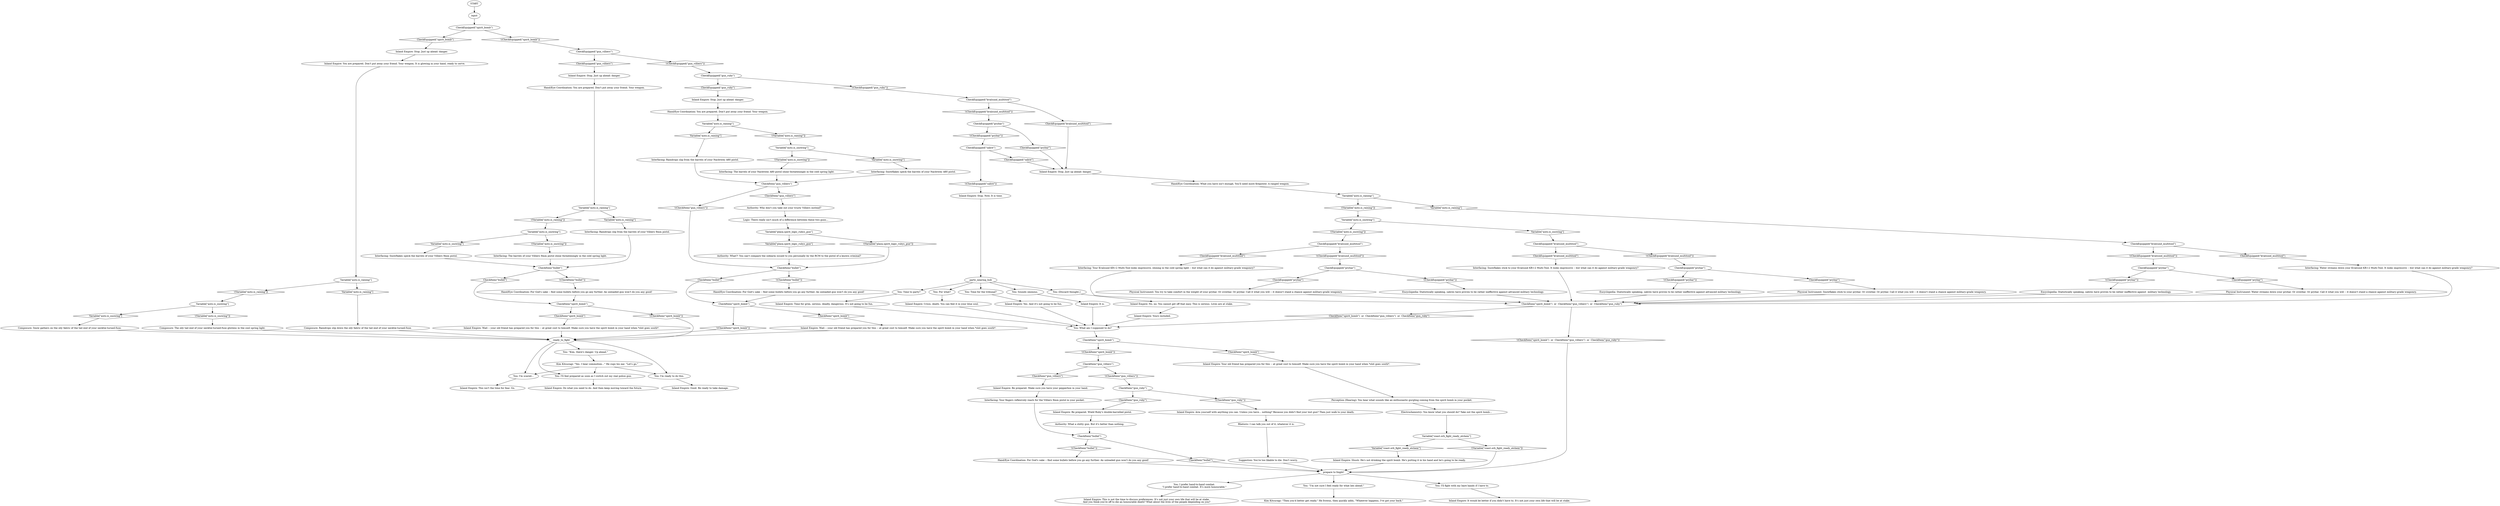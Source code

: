 # PLAZA ORB / spirit bomb ready
# A thought orb to pop up just before the Mercenary Tribunal
# ==================================================
digraph G {
	  0 [label="START"];
	  1 [label="input"];
	  2 [label="Rhetoric: I can talk you out of it, whatever it is."];
	  3 [label="Hand/Eye Coordination: You are prepared. Don't put away your friend. Your weapon."];
	  4 [label="Variable[\"auto.is_snowing\"]"];
	  5 [label="Variable[\"auto.is_snowing\"]", shape=diamond];
	  6 [label="!(Variable[\"auto.is_snowing\"])", shape=diamond];
	  7 [label="Interfacing: Snowflakes speck the barrels of your Nachtwey A80 pistol."];
	  8 [label="Inland Empire: Good. Be ready to take damage."];
	  9 [label="CheckEquipped(\"kvalsund_multitool\")"];
	  10 [label="CheckEquipped(\"kvalsund_multitool\")", shape=diamond];
	  11 [label="!(CheckEquipped(\"kvalsund_multitool\"))", shape=diamond];
	  12 [label="Physical Instrument: Snowflakes stick to your prybar. Or crowbar. Or prybar. Call it what you will -- it doesn't stand a chance against military-grade weaponry."];
	  13 [label="Inland Empire: Stop. Now. It is time."];
	  14 [label="CheckItem(\"spirit_bomb\")"];
	  15 [label="CheckItem(\"spirit_bomb\")", shape=diamond];
	  16 [label="!(CheckItem(\"spirit_bomb\"))", shape=diamond];
	  17 [label="Inland Empire: You are prepared. Don't put away your friend. Your weapon. It is glowing in your hand, ready to serve."];
	  18 [label="Composure: The oily tail end of your necktie-turned-fuse glistens in the cool spring light."];
	  19 [label="CheckItem(\"gun_villiers\")"];
	  20 [label="CheckItem(\"gun_villiers\")", shape=diamond];
	  21 [label="!(CheckItem(\"gun_villiers\"))", shape=diamond];
	  22 [label="Physical Instrument: Water streams down your prybar. Or crowbar. Or prybar. Call it what you will -- it doesn't stand a chance against military-grade weaponry."];
	  23 [label="Physical Instrument: You try to take comfort in the weight of your prybar. Or crowbar. Or prybar. Call it what you will -- it doesn't stand a chance against military-grade weaponry."];
	  24 [label="Kim Kitsuragi: \"Then you'd better get ready.\" He frowns, then quickly adds, \"Whatever happens, I've got your back.\""];
	  25 [label="Inland Empire: Your old friend has prepared you for this -- at great cost to himself. Make sure you have the spirit bomb in your hand when *shit goes south*."];
	  26 [label="Suggestion: You're too likable to die. Don't worry."];
	  27 [label="Inland Empire: Stop. Just up ahead: danger."];
	  28 [label="Authority: What?! You can't compare the sidearm issued to you personally by the RCM to the pistol of a known criminal?"];
	  29 [label="CheckItem(\"spirit_bomb\")"];
	  30 [label="CheckItem(\"spirit_bomb\")", shape=diamond];
	  31 [label="!(CheckItem(\"spirit_bomb\"))", shape=diamond];
	  32 [label="CheckItem(\"bullet\")"];
	  33 [label="CheckItem(\"bullet\")", shape=diamond];
	  34 [label="!(CheckItem(\"bullet\"))", shape=diamond];
	  35 [label="Hand/Eye Coordination: You are prepared. Don't put away your friend. Your weapon."];
	  36 [label="Inland Empire: Crisis, death. You can feel it in your blue soul."];
	  37 [label="Composure: Snow gathers on the oily fabric of the tail end of your necktie-turned-fuse."];
	  38 [label="You: I'm ready to do this."];
	  39 [label="CheckEquipped(\"kvalsund_multitool\")"];
	  40 [label="CheckEquipped(\"kvalsund_multitool\")", shape=diamond];
	  41 [label="!(CheckEquipped(\"kvalsund_multitool\"))", shape=diamond];
	  42 [label="Interfacing: Your Kvalsund KR+2 Multi-Tool looks impressive, shining in the cold spring light -- but what can it do against military-grade weaponry?"];
	  43 [label="Inland Empire: Wait -- your old friend has prepared you for this -- at great cost to himself. Make sure you have the spirit bomb in your hand when *shit goes south*."];
	  44 [label="You: \"Kim, there's danger. Up ahead.\""];
	  45 [label="Interfacing: Snowflakes speck the barrels of your Villiers 9mm pistol."];
	  46 [label="CheckItem(\"gun_villiers\")"];
	  47 [label="CheckItem(\"gun_villiers\")", shape=diamond];
	  48 [label="!(CheckItem(\"gun_villiers\"))", shape=diamond];
	  49 [label="Logic: There really isn't much of a difference between these two guns..."];
	  50 [label="Variable[\"plaza.spirit_logic_rubys_gun\"]"];
	  51 [label="Variable[\"plaza.spirit_logic_rubys_gun\"]", shape=diamond];
	  52 [label="!(Variable[\"plaza.spirit_logic_rubys_gun\"])", shape=diamond];
	  53 [label="Inland Empire: This is not the time to discuss preferences. It's not just your own life that will be at stake.\nAnd you think you're off to die an honourable death? What about the lives of the people depending on you?"];
	  54 [label="You: Time for the tribunal?"];
	  55 [label="CheckEquipped(\"sabre\")"];
	  56 [label="CheckEquipped(\"sabre\")", shape=diamond];
	  57 [label="!(CheckEquipped(\"sabre\"))", shape=diamond];
	  58 [label="Interfacing: Raindrops slip from the barrels of your Villiers 9mm pistol."];
	  59 [label="You: [Discard thought.]"];
	  60 [label="Variable[\"auto.is_raining\"]"];
	  61 [label="Variable[\"auto.is_raining\"]", shape=diamond];
	  62 [label="!(Variable[\"auto.is_raining\"])", shape=diamond];
	  63 [label="Variable[\"auto.is_snowing\"]"];
	  64 [label="Variable[\"auto.is_snowing\"]", shape=diamond];
	  65 [label="!(Variable[\"auto.is_snowing\"])", shape=diamond];
	  66 [label="Inland Empire: It would be better if you didn't have to. It's not just your own life that will be at stake."];
	  67 [label="CheckItem(\"bullet\")"];
	  68 [label="CheckItem(\"bullet\")", shape=diamond];
	  69 [label="!(CheckItem(\"bullet\"))", shape=diamond];
	  70 [label="CheckItem(\"gun_ruby\")"];
	  71 [label="CheckItem(\"gun_ruby\")", shape=diamond];
	  72 [label="!(CheckItem(\"gun_ruby\"))", shape=diamond];
	  73 [label="Encyclopedia: Statistically speaking, sabres have proven to be rather ineffective against advanced military technology."];
	  74 [label="CheckItem(\"spirit_bomb\")  or  CheckItem(\"gun_villiers\")  or  CheckItem(\"gun_ruby\")"];
	  75 [label="CheckItem(\"spirit_bomb\")  or  CheckItem(\"gun_villiers\")  or  CheckItem(\"gun_ruby\")", shape=diamond];
	  76 [label="!(CheckItem(\"spirit_bomb\")  or  CheckItem(\"gun_villiers\")  or  CheckItem(\"gun_ruby\"))", shape=diamond];
	  77 [label="Variable[\"auto.is_raining\"]"];
	  78 [label="Variable[\"auto.is_raining\"]", shape=diamond];
	  79 [label="!(Variable[\"auto.is_raining\"])", shape=diamond];
	  80 [label="Inland Empire: Do what you need to do. And then keep moving toward the future."];
	  81 [label="You: I prefer hand-to-hand combat.\n\"I prefer hand-to-hand combat. It's more honourable.\""];
	  82 [label="Inland Empire: This isn't the time for fear. Go."];
	  83 [label="party_nearing_hub"];
	  84 [label="Electrochemistry: You know what you should do? Take out the spirit bomb..."];
	  85 [label="prepare to foight!"];
	  86 [label="You: Time to party?"];
	  87 [label="Inland Empire: Be prepared. Wield Ruby's double-barrelled pistol."];
	  88 [label="CheckEquipped(\"prybar\")"];
	  89 [label="CheckEquipped(\"prybar\")", shape=diamond];
	  90 [label="!(CheckEquipped(\"prybar\"))", shape=diamond];
	  91 [label="Perception (Hearing): You hear what sounds like an enthusiastic gurgling coming from the spirit bomb in your pocket."];
	  92 [label="Inland Empire: No, no. You cannot get off that easy. This is serious. Lives are at stake."];
	  93 [label="Kim Kitsuragi: \"Yes. I hear commotion...\" He cups his ear. \"Let's go.\""];
	  94 [label="CheckEquipped(\"prybar\")"];
	  95 [label="CheckEquipped(\"prybar\")", shape=diamond];
	  96 [label="!(CheckEquipped(\"prybar\"))", shape=diamond];
	  97 [label="You: I'm scared..."];
	  98 [label="CheckEquipped(\"spirit_bomb\")"];
	  99 [label="CheckEquipped(\"spirit_bomb\")", shape=diamond];
	  100 [label="!(CheckEquipped(\"spirit_bomb\"))", shape=diamond];
	  101 [label="Inland Empire: Stop. Just up ahead: danger."];
	  102 [label="Authority: What a shitty gun. But it's better than nothing."];
	  103 [label="Composure: Raindrops slip down the oily fabric of the tail end of your necktie-turned-fuse."];
	  105 [label="Hand/Eye Coordination: For God's sake -- find some bullets before you go any further. An unloaded gun won't do you any good!"];
	  106 [label="Inland Empire: Arm yourself with anything you can. Unless you have... nothing? Because you didn't find your lost gun? Then just walk to your death."];
	  107 [label="Inland Empire: Shush. He's not drinking the spirit bomb. He's putting it in his hand and he's going to be ready."];
	  108 [label="Authority: Why don't you take out your trusty Villiers instead?"];
	  109 [label="You: I'll feel prepared as soon as I switch out my real police gun."];
	  110 [label="CheckItem(\"bullet\")"];
	  111 [label="CheckItem(\"bullet\")", shape=diamond];
	  112 [label="!(CheckItem(\"bullet\"))", shape=diamond];
	  113 [label="Hand/Eye Coordination: For God's sake -- find some bullets before you go any further. An unloaded gun won't do you any good!"];
	  114 [label="Interfacing: Your fingers reflexively reach for the Villiers 9mm pistol in your pocket."];
	  115 [label="Interfacing: Raindrops slip from the barrels of your Nachtwey A80 pistol."];
	  116 [label="ready_to_fight"];
	  117 [label="CheckEquipped(\"gun_villiers\")"];
	  118 [label="CheckEquipped(\"gun_villiers\")", shape=diamond];
	  119 [label="!(CheckEquipped(\"gun_villiers\"))", shape=diamond];
	  120 [label="Hand/Eye Coordination: What you have isn't enough. You'll need more firepower. A ranged weapon."];
	  121 [label="CheckItem(\"spirit_bomb\")"];
	  122 [label="CheckItem(\"spirit_bomb\")", shape=diamond];
	  123 [label="!(CheckItem(\"spirit_bomb\"))", shape=diamond];
	  124 [label="Inland Empire: Wait -- your old friend has prepared you for this -- at great cost to himself. Make sure you have the spirit bomb in your hand when *shit goes south*."];
	  125 [label="Inland Empire: Yes. And it's not going to be fun."];
	  126 [label="Inland Empire: It is."];
	  127 [label="Variable[\"auto.is_raining\"]"];
	  128 [label="Variable[\"auto.is_raining\"]", shape=diamond];
	  129 [label="!(Variable[\"auto.is_raining\"])", shape=diamond];
	  130 [label="Variable[\"coast.orb_fight_ready_elchem\"]"];
	  131 [label="Variable[\"coast.orb_fight_ready_elchem\"]", shape=diamond];
	  132 [label="!(Variable[\"coast.orb_fight_ready_elchem\"])", shape=diamond];
	  133 [label="Interfacing: The barrels of your Villiers 9mm pistol shine threateningly in the cold spring light."];
	  134 [label="Interfacing: The barrels of your Nachtwey A80 pistol shine threateningly in the cold spring light."];
	  135 [label="Inland Empire: Stop. Just up ahead: danger."];
	  136 [label="Interfacing: Snowflakes stick to your Kvalsund KR+2 Multi-Tool. It looks impressive -- but what can it do against military-grade weaponry?"];
	  137 [label="You: \"I'm not sure I feel ready for what lies ahead.\""];
	  138 [label="You: I'll fight with my bare hands if I have to."];
	  139 [label="CheckEquipped(\"kvalsund_multitool\")"];
	  140 [label="CheckEquipped(\"kvalsund_multitool\")", shape=diamond];
	  141 [label="!(CheckEquipped(\"kvalsund_multitool\"))", shape=diamond];
	  142 [label="Inland Empire: Stop. Just up ahead: danger."];
	  143 [label="Encyclopedia: Statistically speaking, sabres have proven to be rather ineffective against advanced military technology."];
	  144 [label="Hand/Eye Coordination: For God's sake -- find some bullets before you go any further. An unloaded gun won't do you any good!"];
	  145 [label="Inland Empire: Be prepared. Make sure you have your pepperbox in your hand."];
	  146 [label="You: Sounds ominous."];
	  147 [label="You: For what?"];
	  148 [label="Inland Empire: Yours included."];
	  149 [label="CheckEquipped(\"prybar\")"];
	  150 [label="CheckEquipped(\"prybar\")", shape=diamond];
	  151 [label="!(CheckEquipped(\"prybar\"))", shape=diamond];
	  152 [label="Interfacing: Water streams down your Kvalsund KR+2 Multi-Tool. It looks impressive -- but what can it do against military-grade weaponry?"];
	  153 [label="Inland Empire: Time for grim, serious, deadly, dangerous. It's not going to be fun."];
	  154 [label="You: What am I supposed to do?"];
	  155 [label="CheckEquipped(\"gun_ruby\")"];
	  156 [label="CheckEquipped(\"gun_ruby\")", shape=diamond];
	  157 [label="!(CheckEquipped(\"gun_ruby\"))", shape=diamond];
	  158 [label="Variable[\"auto.is_snowing\"]"];
	  159 [label="Variable[\"auto.is_snowing\"]", shape=diamond];
	  160 [label="!(Variable[\"auto.is_snowing\"])", shape=diamond];
	  161 [label="CheckEquipped(\"prybar\")"];
	  162 [label="CheckEquipped(\"prybar\")", shape=diamond];
	  163 [label="!(CheckEquipped(\"prybar\"))", shape=diamond];
	  164 [label="Encyclopedia: Statistically speaking, sabres have proven to be rather ineffective against  military technology."];
	  165 [label="Variable[\"auto.is_snowing\"]"];
	  166 [label="Variable[\"auto.is_snowing\"]", shape=diamond];
	  167 [label="!(Variable[\"auto.is_snowing\"])", shape=diamond];
	  168 [label="Variable[\"auto.is_raining\"]"];
	  169 [label="Variable[\"auto.is_raining\"]", shape=diamond];
	  170 [label="!(Variable[\"auto.is_raining\"])", shape=diamond];
	  171 [label="CheckEquipped(\"kvalsund_multitool\")"];
	  172 [label="CheckEquipped(\"kvalsund_multitool\")", shape=diamond];
	  173 [label="!(CheckEquipped(\"kvalsund_multitool\"))", shape=diamond];
	  0 -> 1
	  1 -> 98
	  2 -> 26
	  3 -> 168
	  4 -> 5
	  4 -> 6
	  5 -> 7
	  6 -> 134
	  7 -> 46
	  9 -> 10
	  9 -> 11
	  10 -> 136
	  11 -> 149
	  12 -> 74
	  13 -> 83
	  14 -> 16
	  14 -> 15
	  15 -> 25
	  16 -> 19
	  17 -> 77
	  18 -> 116
	  19 -> 20
	  19 -> 21
	  20 -> 145
	  21 -> 70
	  22 -> 74
	  23 -> 74
	  25 -> 91
	  26 -> 85
	  27 -> 17
	  28 -> 110
	  29 -> 30
	  29 -> 31
	  30 -> 124
	  31 -> 116
	  32 -> 33
	  32 -> 34
	  33 -> 121
	  34 -> 105
	  35 -> 60
	  36 -> 154
	  37 -> 116
	  38 -> 8
	  39 -> 40
	  39 -> 41
	  40 -> 42
	  41 -> 161
	  42 -> 74
	  43 -> 116
	  44 -> 93
	  45 -> 32
	  46 -> 48
	  46 -> 47
	  47 -> 108
	  48 -> 110
	  49 -> 50
	  50 -> 51
	  50 -> 52
	  51 -> 28
	  52 -> 110
	  54 -> 125
	  55 -> 56
	  55 -> 57
	  56 -> 135
	  57 -> 13
	  58 -> 32
	  59 -> 92
	  60 -> 61
	  60 -> 62
	  61 -> 58
	  62 -> 165
	  63 -> 64
	  63 -> 65
	  64 -> 37
	  65 -> 18
	  67 -> 68
	  67 -> 69
	  68 -> 85
	  69 -> 113
	  70 -> 72
	  70 -> 71
	  71 -> 87
	  72 -> 106
	  73 -> 74
	  74 -> 75
	  74 -> 76
	  75 -> 154
	  76 -> 85
	  77 -> 78
	  77 -> 79
	  78 -> 103
	  79 -> 63
	  81 -> 53
	  83 -> 146
	  83 -> 147
	  83 -> 54
	  83 -> 86
	  83 -> 59
	  84 -> 130
	  85 -> 81
	  85 -> 137
	  85 -> 138
	  86 -> 153
	  87 -> 102
	  88 -> 89
	  88 -> 90
	  89 -> 135
	  90 -> 55
	  91 -> 84
	  92 -> 148
	  93 -> 97
	  93 -> 109
	  93 -> 38
	  94 -> 96
	  94 -> 95
	  95 -> 22
	  96 -> 164
	  97 -> 82
	  98 -> 99
	  98 -> 100
	  99 -> 27
	  100 -> 117
	  101 -> 35
	  102 -> 67
	  103 -> 116
	  105 -> 121
	  106 -> 2
	  107 -> 85
	  108 -> 49
	  109 -> 80
	  110 -> 112
	  110 -> 111
	  111 -> 29
	  112 -> 144
	  113 -> 85
	  114 -> 67
	  115 -> 46
	  116 -> 97
	  116 -> 44
	  116 -> 109
	  116 -> 38
	  117 -> 118
	  117 -> 119
	  118 -> 101
	  119 -> 155
	  120 -> 127
	  121 -> 122
	  121 -> 123
	  122 -> 43
	  123 -> 116
	  124 -> 116
	  125 -> 154
	  126 -> 154
	  127 -> 128
	  127 -> 129
	  128 -> 171
	  129 -> 158
	  130 -> 131
	  130 -> 132
	  131 -> 107
	  132 -> 85
	  133 -> 32
	  134 -> 46
	  135 -> 120
	  136 -> 74
	  137 -> 24
	  138 -> 66
	  139 -> 140
	  139 -> 141
	  140 -> 135
	  141 -> 88
	  142 -> 3
	  143 -> 74
	  144 -> 29
	  145 -> 114
	  146 -> 126
	  147 -> 36
	  148 -> 154
	  149 -> 150
	  149 -> 151
	  150 -> 12
	  151 -> 73
	  152 -> 74
	  153 -> 154
	  154 -> 14
	  155 -> 156
	  155 -> 157
	  156 -> 142
	  157 -> 139
	  158 -> 160
	  158 -> 159
	  159 -> 9
	  160 -> 39
	  161 -> 162
	  161 -> 163
	  162 -> 23
	  163 -> 143
	  164 -> 74
	  165 -> 166
	  165 -> 167
	  166 -> 45
	  167 -> 133
	  168 -> 169
	  168 -> 170
	  169 -> 115
	  170 -> 4
	  171 -> 172
	  171 -> 173
	  172 -> 152
	  173 -> 94
}

